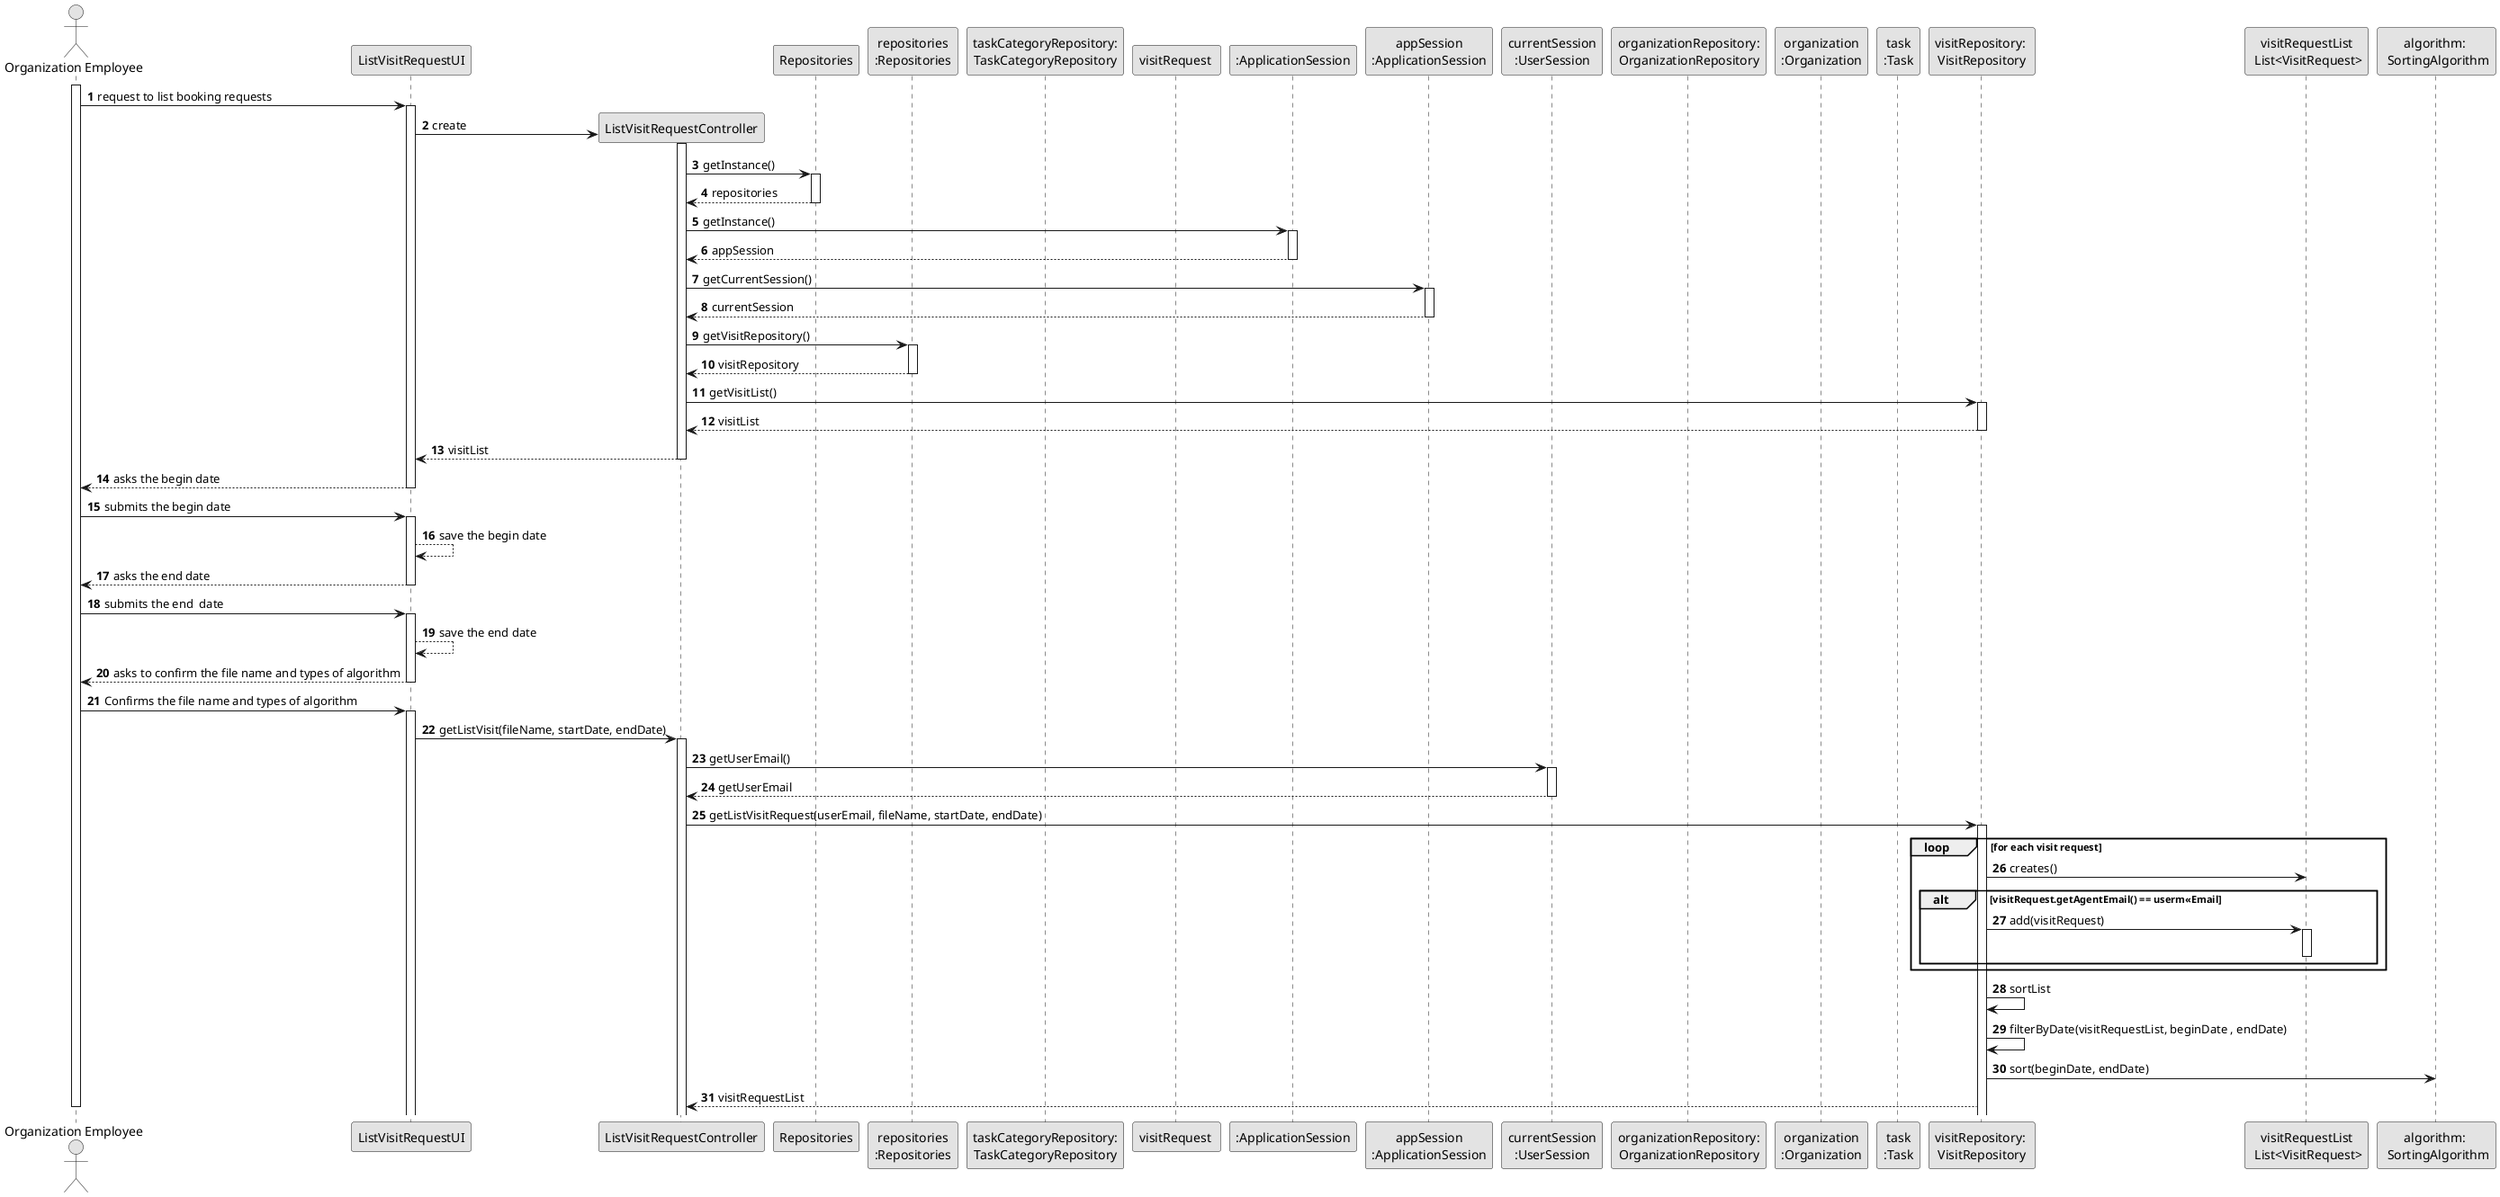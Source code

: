 @startuml
skinparam monochrome true
skinparam packageStyle rectangle
skinparam shadowing false

autonumber

'hide footbox
actor "Organization Employee" as ADM
participant "ListVisitRequestUI" as UI
participant "ListVisitRequestController" as CTRL
participant "Repositories" as Rep
participant "repositories\n:Repositories" as PLAT
participant "taskCategoryRepository:\nTaskCategoryRepository" as TaskCategoryRepository
participant "visitRequest " as VisReq
participant ":ApplicationSession" as _APP
participant "appSession\n:ApplicationSession" as APP
participant "currentSession\n:UserSession" as SESS
participant "organizationRepository:\nOrganizationRepository" as OrganizationRepository
participant "organization\n:Organization" as ORG
participant "task\n:Task" as TAREFA
participant "visitRepository: \nVisitRepository" as VisRep
participant "visitRequestList\n List<VisitRequest>" as VisReqList
participant "algorithm: \n SortingAlgorithm" as ALG

activate ADM

        ADM -> UI : request to list booking requests

        activate UI

'            UI --> ADM : requests data (reference, description,  informal \n description, technical description, duration, cost)
            'create CTRL
            UI -> CTRL** : create


            activate CTRL

                CTRL -> Rep : getInstance()
                activate Rep

                    Rep --> CTRL: repositories
                deactivate Rep


            CTRL -> _APP : getInstance()
            activate _APP

            _APP --> CTRL : appSession
            deactivate _APP

            CTRL -> APP : getCurrentSession()
            activate APP

            APP --> CTRL : currentSession
            deactivate APP

                CTRL -> PLAT : getVisitRepository()
                activate PLAT

                    PLAT --> CTRL: visitRepository
                deactivate PLAT

                CTRL -> VisRep : getVisitList()
                activate VisRep

                    VisRep --> CTRL : visitList
                deactivate VisRep

                CTRL --> UI : visitList


            deactivate CTRL



        UI --> ADM : asks the begin date
    deactivate UI

    ADM -> UI :  submits the begin date
    activate UI

    UI--> UI : save the begin date

        UI --> ADM : asks the end date
    deactivate UI

    ADM -> UI : submits the end  date
    activate UI

     UI--> UI : save the end date

    UI --> ADM : asks to confirm the file name and types of algorithm
    deactivate UI

    ADM -> UI : Confirms the file name and types of algorithm
    activate UI

    UI -> CTRL : getListVisit(fileName, startDate, endDate)
    activate CTRL

    CTRL -> SESS : getUserEmail()
    activate SESS

    SESS --> CTRL : getUserEmail
    deactivate SESS

    CTRL -> VisRep : getListVisitRequest(userEmail, fileName, startDate, endDate)
    activate VisRep

loop for each visit request

    VisRep -> VisReqList : creates()

    alt visitRequest.getAgentEmail() == userm«Email

    VisRep -> VisReqList : add(visitRequest)
    activate VisReqList
    deactivate VisReqList

end
end

    VisRep -> VisRep : sortList

    VisRep -> VisRep : filterByDate(visitRequestList, beginDate , endDate)

    VisRep -> ALG : sort(beginDate, endDate)

    VisRep --> CTRL : visitRequestList


deactivate ADM

@enduml